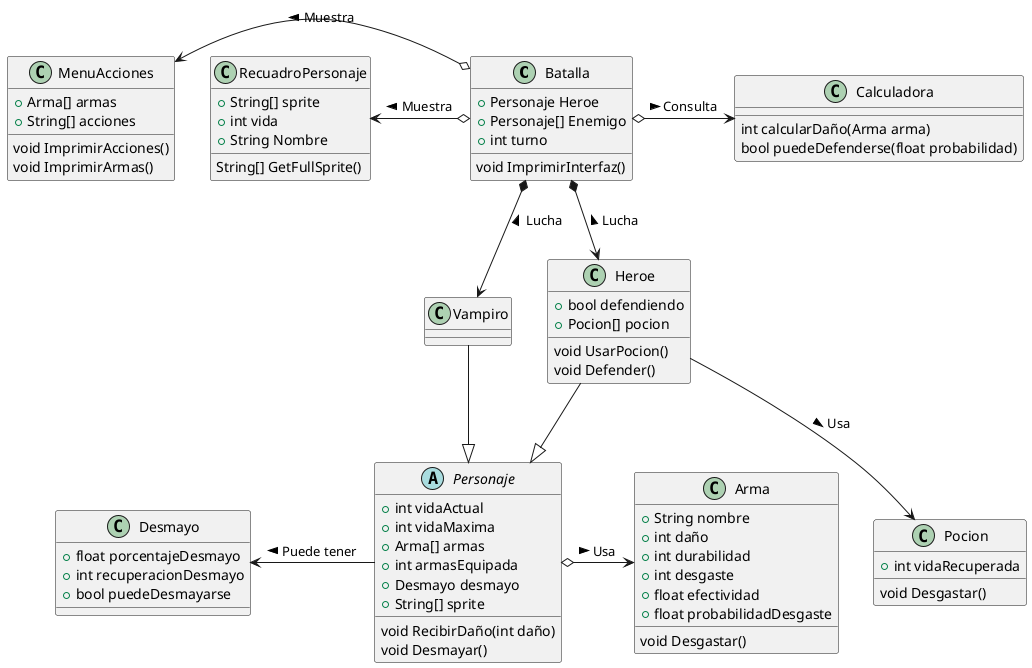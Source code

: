 @startuml Clases

class Batalla{
    +Personaje Heroe
    +Personaje[] Enemigo     
    +int turno

    void ImprimirInterfaz()
}

abstract Personaje{
    +int vidaActual
    +int vidaMaxima
    +Arma[] armas
    +int armasEquipada
    +Desmayo desmayo
    +String[] sprite
    void RecibirDaño(int daño)
    void Desmayar()
}

class Arma {
    +String nombre
    +int daño
    +int durabilidad
    +int desgaste
    +float efectividad
    +float probabilidadDesgaste
    void Desgastar()
}

class Desmayo{
    +float porcentajeDesmayo
    +int recuperacionDesmayo
    +bool puedeDesmayarse
}

class Vampiro{
}   

class Heroe{
    +bool defendiendo  
    +Pocion[] pocion
    void UsarPocion()
    void Defender()
}

class Pocion{
    +int vidaRecuperada
    void Desgastar()
}

class RecuadroPersonaje {
    +String[] sprite
    +int vida
    +String Nombre
    String[] GetFullSprite()
}

class MenuAcciones {
    +Arma[] armas
    +String[] acciones
   
    void ImprimirAcciones()
    void ImprimirArmas()
    
}

class Calculadora {
    int calcularDaño(Arma arma)
    bool puedeDefenderse(float probabilidad)
}

Batalla o-l-> RecuadroPersonaje : Muestra >
Batalla o-l-> MenuAcciones : Muestra >
Batalla o-r-> Calculadora : Consulta >

Personaje <|-u- Heroe
Personaje <|-u- Vampiro

Batalla *-d-> Heroe : Lucha <
Batalla *-d-> Vampiro : Lucha <

Heroe -d-> Pocion : Usa >

Personaje o-r-> Arma : Usa >
Personaje -l-> Desmayo : Puede tener >



@enduml